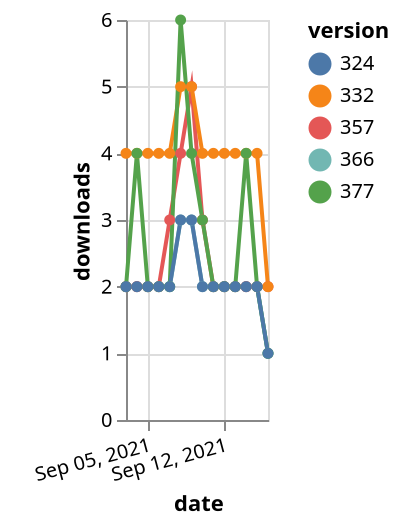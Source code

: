 {"$schema": "https://vega.github.io/schema/vega-lite/v5.json", "description": "A simple bar chart with embedded data.", "data": {"values": [{"date": "2021-09-03", "total": 2345, "delta": 2, "version": "366"}, {"date": "2021-09-04", "total": 2347, "delta": 2, "version": "366"}, {"date": "2021-09-05", "total": 2349, "delta": 2, "version": "366"}, {"date": "2021-09-06", "total": 2351, "delta": 2, "version": "366"}, {"date": "2021-09-07", "total": 2353, "delta": 2, "version": "366"}, {"date": "2021-09-08", "total": 2356, "delta": 3, "version": "366"}, {"date": "2021-09-09", "total": 2359, "delta": 3, "version": "366"}, {"date": "2021-09-10", "total": 2361, "delta": 2, "version": "366"}, {"date": "2021-09-11", "total": 2363, "delta": 2, "version": "366"}, {"date": "2021-09-12", "total": 2365, "delta": 2, "version": "366"}, {"date": "2021-09-13", "total": 2367, "delta": 2, "version": "366"}, {"date": "2021-09-14", "total": 2369, "delta": 2, "version": "366"}, {"date": "2021-09-15", "total": 2371, "delta": 2, "version": "366"}, {"date": "2021-09-16", "total": 2372, "delta": 1, "version": "366"}, {"date": "2021-09-03", "total": 2911, "delta": 2, "version": "357"}, {"date": "2021-09-04", "total": 2913, "delta": 2, "version": "357"}, {"date": "2021-09-05", "total": 2915, "delta": 2, "version": "357"}, {"date": "2021-09-06", "total": 2917, "delta": 2, "version": "357"}, {"date": "2021-09-07", "total": 2920, "delta": 3, "version": "357"}, {"date": "2021-09-08", "total": 2924, "delta": 4, "version": "357"}, {"date": "2021-09-09", "total": 2929, "delta": 5, "version": "357"}, {"date": "2021-09-10", "total": 2932, "delta": 3, "version": "357"}, {"date": "2021-09-11", "total": 2934, "delta": 2, "version": "357"}, {"date": "2021-09-12", "total": 2936, "delta": 2, "version": "357"}, {"date": "2021-09-13", "total": 2938, "delta": 2, "version": "357"}, {"date": "2021-09-14", "total": 2940, "delta": 2, "version": "357"}, {"date": "2021-09-15", "total": 2942, "delta": 2, "version": "357"}, {"date": "2021-09-16", "total": 2944, "delta": 2, "version": "357"}, {"date": "2021-09-03", "total": 4971, "delta": 4, "version": "332"}, {"date": "2021-09-04", "total": 4975, "delta": 4, "version": "332"}, {"date": "2021-09-05", "total": 4979, "delta": 4, "version": "332"}, {"date": "2021-09-06", "total": 4983, "delta": 4, "version": "332"}, {"date": "2021-09-07", "total": 4987, "delta": 4, "version": "332"}, {"date": "2021-09-08", "total": 4992, "delta": 5, "version": "332"}, {"date": "2021-09-09", "total": 4997, "delta": 5, "version": "332"}, {"date": "2021-09-10", "total": 5001, "delta": 4, "version": "332"}, {"date": "2021-09-11", "total": 5005, "delta": 4, "version": "332"}, {"date": "2021-09-12", "total": 5009, "delta": 4, "version": "332"}, {"date": "2021-09-13", "total": 5013, "delta": 4, "version": "332"}, {"date": "2021-09-14", "total": 5017, "delta": 4, "version": "332"}, {"date": "2021-09-15", "total": 5021, "delta": 4, "version": "332"}, {"date": "2021-09-16", "total": 5023, "delta": 2, "version": "332"}, {"date": "2021-09-03", "total": 2140, "delta": 2, "version": "377"}, {"date": "2021-09-04", "total": 2144, "delta": 4, "version": "377"}, {"date": "2021-09-05", "total": 2146, "delta": 2, "version": "377"}, {"date": "2021-09-06", "total": 2148, "delta": 2, "version": "377"}, {"date": "2021-09-07", "total": 2150, "delta": 2, "version": "377"}, {"date": "2021-09-08", "total": 2156, "delta": 6, "version": "377"}, {"date": "2021-09-09", "total": 2160, "delta": 4, "version": "377"}, {"date": "2021-09-10", "total": 2163, "delta": 3, "version": "377"}, {"date": "2021-09-11", "total": 2165, "delta": 2, "version": "377"}, {"date": "2021-09-12", "total": 2167, "delta": 2, "version": "377"}, {"date": "2021-09-13", "total": 2169, "delta": 2, "version": "377"}, {"date": "2021-09-14", "total": 2173, "delta": 4, "version": "377"}, {"date": "2021-09-15", "total": 2175, "delta": 2, "version": "377"}, {"date": "2021-09-16", "total": 2176, "delta": 1, "version": "377"}, {"date": "2021-09-03", "total": 2644, "delta": 2, "version": "324"}, {"date": "2021-09-04", "total": 2646, "delta": 2, "version": "324"}, {"date": "2021-09-05", "total": 2648, "delta": 2, "version": "324"}, {"date": "2021-09-06", "total": 2650, "delta": 2, "version": "324"}, {"date": "2021-09-07", "total": 2652, "delta": 2, "version": "324"}, {"date": "2021-09-08", "total": 2655, "delta": 3, "version": "324"}, {"date": "2021-09-09", "total": 2658, "delta": 3, "version": "324"}, {"date": "2021-09-10", "total": 2660, "delta": 2, "version": "324"}, {"date": "2021-09-11", "total": 2662, "delta": 2, "version": "324"}, {"date": "2021-09-12", "total": 2664, "delta": 2, "version": "324"}, {"date": "2021-09-13", "total": 2666, "delta": 2, "version": "324"}, {"date": "2021-09-14", "total": 2668, "delta": 2, "version": "324"}, {"date": "2021-09-15", "total": 2670, "delta": 2, "version": "324"}, {"date": "2021-09-16", "total": 2671, "delta": 1, "version": "324"}]}, "width": "container", "mark": {"type": "line", "point": {"filled": true}}, "encoding": {"x": {"field": "date", "type": "temporal", "timeUnit": "yearmonthdate", "title": "date", "axis": {"labelAngle": -15}}, "y": {"field": "delta", "type": "quantitative", "title": "downloads"}, "color": {"field": "version", "type": "nominal"}, "tooltip": {"field": "delta"}}}